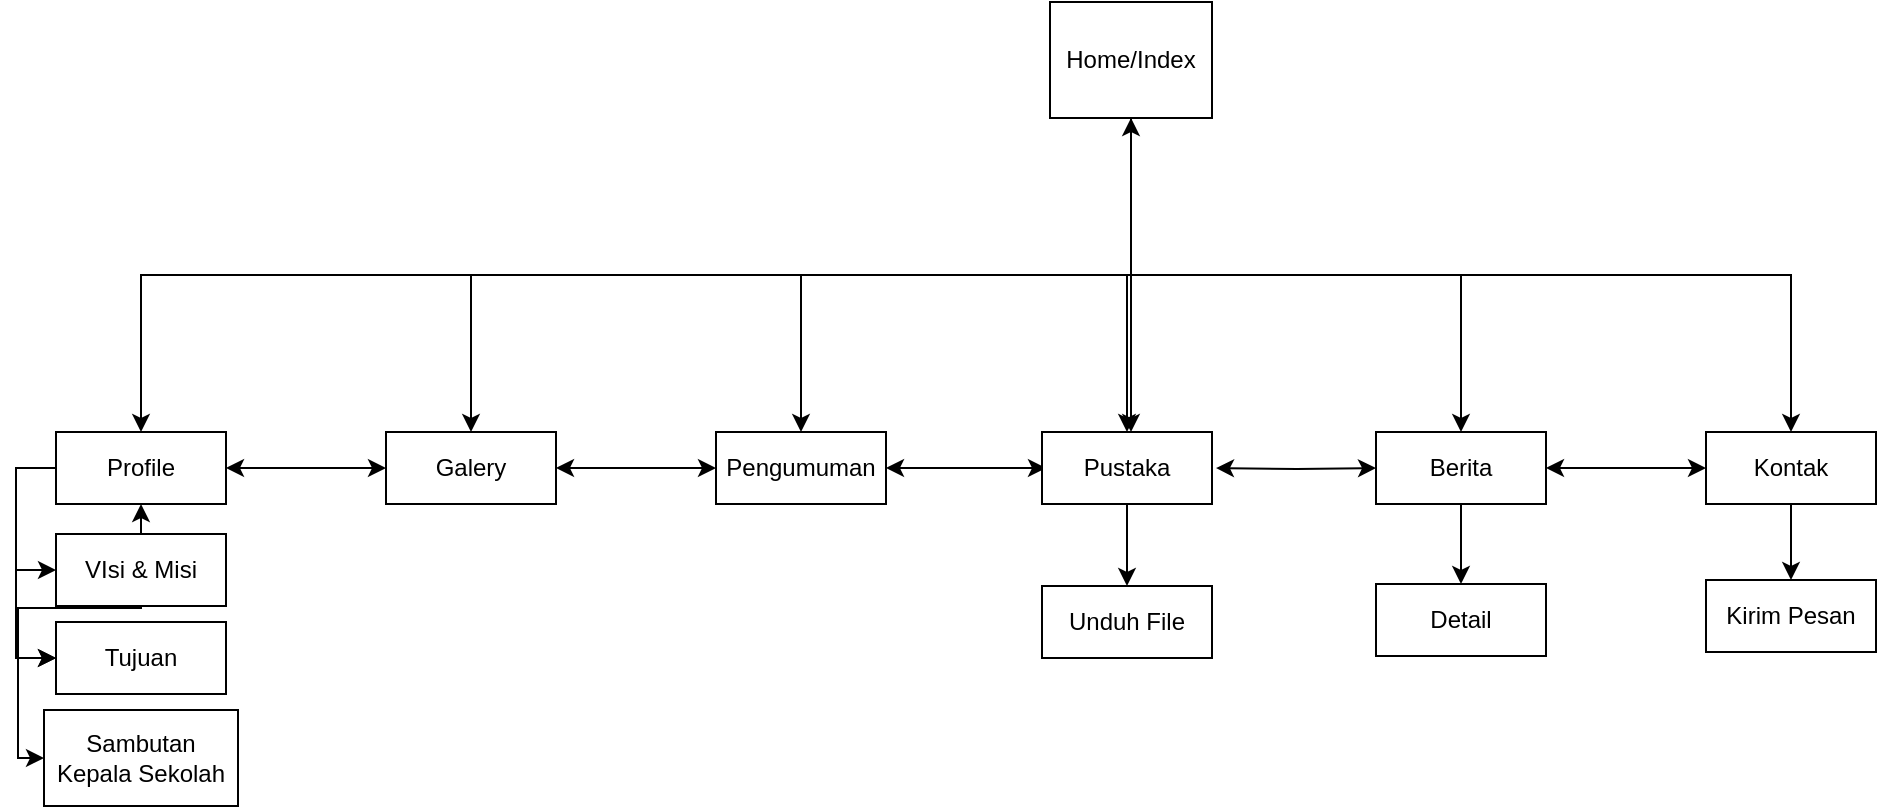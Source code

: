 <mxfile pages="4" version="11.1.5" type="github"><diagram id="Ska1S3hpc30a-7CpUAoy" name="Page-1"><mxGraphModel dx="1822" dy="1196" grid="0" gridSize="10" guides="1" tooltips="1" connect="1" arrows="1" fold="1" page="0" pageScale="1" pageWidth="850" pageHeight="1100" math="0" shadow="0"><root><mxCell id="0"/><mxCell id="1" parent="0"/><mxCell id="ym0tMcdintUrI3gGmF4z-35" style="edgeStyle=orthogonalEdgeStyle;rounded=0;orthogonalLoop=1;jettySize=auto;html=1;entryX=0.5;entryY=0;entryDx=0;entryDy=0;exitX=0.5;exitY=1;exitDx=0;exitDy=0;strokeWidth=1;" parent="1" source="ym0tMcdintUrI3gGmF4z-1" target="ym0tMcdintUrI3gGmF4z-4" edge="1"><mxGeometry relative="1" as="geometry"/></mxCell><mxCell id="ym0tMcdintUrI3gGmF4z-36" style="edgeStyle=orthogonalEdgeStyle;rounded=0;orthogonalLoop=1;jettySize=auto;html=1;exitX=0.5;exitY=1;exitDx=0;exitDy=0;strokeWidth=1;" parent="1" source="ym0tMcdintUrI3gGmF4z-1" target="ym0tMcdintUrI3gGmF4z-24" edge="1"><mxGeometry relative="1" as="geometry"/></mxCell><mxCell id="ym0tMcdintUrI3gGmF4z-37" style="edgeStyle=orthogonalEdgeStyle;rounded=0;orthogonalLoop=1;jettySize=auto;html=1;entryX=0.5;entryY=0;entryDx=0;entryDy=0;exitX=0.5;exitY=1;exitDx=0;exitDy=0;strokeWidth=1;" parent="1" source="ym0tMcdintUrI3gGmF4z-1" target="ym0tMcdintUrI3gGmF4z-27" edge="1"><mxGeometry relative="1" as="geometry"/></mxCell><mxCell id="ym0tMcdintUrI3gGmF4z-39" style="edgeStyle=orthogonalEdgeStyle;rounded=0;orthogonalLoop=1;jettySize=auto;html=1;exitX=0.5;exitY=1;exitDx=0;exitDy=0;strokeWidth=1;" parent="1" source="ym0tMcdintUrI3gGmF4z-1" target="ym0tMcdintUrI3gGmF4z-29" edge="1"><mxGeometry relative="1" as="geometry"/></mxCell><mxCell id="ym0tMcdintUrI3gGmF4z-40" style="edgeStyle=orthogonalEdgeStyle;rounded=0;orthogonalLoop=1;jettySize=auto;html=1;exitX=0.5;exitY=1;exitDx=0;exitDy=0;strokeWidth=1;" parent="1" source="ym0tMcdintUrI3gGmF4z-1" target="ym0tMcdintUrI3gGmF4z-30" edge="1"><mxGeometry relative="1" as="geometry"/></mxCell><mxCell id="ym0tMcdintUrI3gGmF4z-41" style="edgeStyle=orthogonalEdgeStyle;rounded=0;orthogonalLoop=1;jettySize=auto;html=1;entryX=0.5;entryY=0;entryDx=0;entryDy=0;exitX=0.5;exitY=1;exitDx=0;exitDy=0;strokeWidth=1;" parent="1" source="ym0tMcdintUrI3gGmF4z-1" target="ym0tMcdintUrI3gGmF4z-34" edge="1"><mxGeometry relative="1" as="geometry"/></mxCell><mxCell id="ym0tMcdintUrI3gGmF4z-134" style="edgeStyle=orthogonalEdgeStyle;rounded=0;orthogonalLoop=1;jettySize=auto;html=1;strokeWidth=1;startArrow=classic;startFill=1;" parent="1" source="ym0tMcdintUrI3gGmF4z-1" edge="1"><mxGeometry relative="1" as="geometry"><mxPoint x="555.5" y="202" as="targetPoint"/></mxGeometry></mxCell><mxCell id="ym0tMcdintUrI3gGmF4z-1" value="Home/Index" style="rounded=0;whiteSpace=wrap;html=1;strokeWidth=1;" parent="1" vertex="1"><mxGeometry x="515" y="-13" width="81" height="58" as="geometry"/></mxCell><mxCell id="ym0tMcdintUrI3gGmF4z-42" style="edgeStyle=orthogonalEdgeStyle;rounded=0;orthogonalLoop=1;jettySize=auto;html=1;entryX=0;entryY=0.5;entryDx=0;entryDy=0;strokeWidth=1;startArrow=classic;startFill=1;" parent="1" source="ym0tMcdintUrI3gGmF4z-4" target="ym0tMcdintUrI3gGmF4z-24" edge="1"><mxGeometry relative="1" as="geometry"/></mxCell><mxCell id="ym0tMcdintUrI3gGmF4z-54" style="edgeStyle=orthogonalEdgeStyle;rounded=0;orthogonalLoop=1;jettySize=auto;html=1;entryX=0;entryY=0.5;entryDx=0;entryDy=0;exitX=0;exitY=0.5;exitDx=0;exitDy=0;strokeWidth=1;" parent="1" source="ym0tMcdintUrI3gGmF4z-4" target="ym0tMcdintUrI3gGmF4z-49" edge="1"><mxGeometry relative="1" as="geometry"/></mxCell><mxCell id="ym0tMcdintUrI3gGmF4z-56" style="edgeStyle=orthogonalEdgeStyle;rounded=0;orthogonalLoop=1;jettySize=auto;html=1;exitX=0;exitY=0.5;exitDx=0;exitDy=0;entryX=0;entryY=0.5;entryDx=0;entryDy=0;strokeWidth=1;" parent="1" source="ym0tMcdintUrI3gGmF4z-4" target="ym0tMcdintUrI3gGmF4z-52" edge="1"><mxGeometry relative="1" as="geometry"/></mxCell><mxCell id="kbRMKd-mYCKt868Irmgp-2" style="edgeStyle=orthogonalEdgeStyle;rounded=0;orthogonalLoop=1;jettySize=auto;html=1;entryX=0;entryY=0.5;entryDx=0;entryDy=0;startArrow=classic;startFill=1;strokeWidth=1;" parent="1" source="ym0tMcdintUrI3gGmF4z-4" target="ym0tMcdintUrI3gGmF4z-51" edge="1"><mxGeometry relative="1" as="geometry"><Array as="points"><mxPoint x="61" y="290"/><mxPoint x="-1" y="290"/><mxPoint x="-1" y="365"/></Array></mxGeometry></mxCell><mxCell id="ym0tMcdintUrI3gGmF4z-4" value="Profile" style="rounded=0;whiteSpace=wrap;html=1;strokeWidth=1;" parent="1" vertex="1"><mxGeometry x="18" y="202" width="85" height="36" as="geometry"/></mxCell><mxCell id="ym0tMcdintUrI3gGmF4z-43" style="edgeStyle=orthogonalEdgeStyle;rounded=0;orthogonalLoop=1;jettySize=auto;html=1;strokeWidth=1;startArrow=classic;startFill=1;" parent="1" source="ym0tMcdintUrI3gGmF4z-24" target="ym0tMcdintUrI3gGmF4z-27" edge="1"><mxGeometry relative="1" as="geometry"/></mxCell><mxCell id="ym0tMcdintUrI3gGmF4z-24" value="Galery" style="rounded=0;whiteSpace=wrap;html=1;strokeWidth=1;" parent="1" vertex="1"><mxGeometry x="183" y="202" width="85" height="36" as="geometry"/></mxCell><mxCell id="ym0tMcdintUrI3gGmF4z-132" style="edgeStyle=orthogonalEdgeStyle;rounded=0;orthogonalLoop=1;jettySize=auto;html=1;entryX=0;entryY=0.5;entryDx=0;entryDy=0;strokeWidth=1;startArrow=classic;startFill=1;" parent="1" source="ym0tMcdintUrI3gGmF4z-27" edge="1"><mxGeometry relative="1" as="geometry"><mxPoint x="513" y="220" as="targetPoint"/></mxGeometry></mxCell><mxCell id="ym0tMcdintUrI3gGmF4z-27" value="Pengumuman" style="rounded=0;whiteSpace=wrap;html=1;strokeWidth=1;" parent="1" vertex="1"><mxGeometry x="348" y="202" width="85" height="36" as="geometry"/></mxCell><mxCell id="ym0tMcdintUrI3gGmF4z-46" style="edgeStyle=orthogonalEdgeStyle;rounded=0;orthogonalLoop=1;jettySize=auto;html=1;strokeWidth=1;startArrow=classic;startFill=1;" parent="1" source="ym0tMcdintUrI3gGmF4z-29" target="ym0tMcdintUrI3gGmF4z-30" edge="1"><mxGeometry relative="1" as="geometry"/></mxCell><mxCell id="ym0tMcdintUrI3gGmF4z-65" style="edgeStyle=orthogonalEdgeStyle;rounded=0;orthogonalLoop=1;jettySize=auto;html=1;strokeWidth=1;" parent="1" source="ym0tMcdintUrI3gGmF4z-29" target="ym0tMcdintUrI3gGmF4z-64" edge="1"><mxGeometry relative="1" as="geometry"/></mxCell><mxCell id="ym0tMcdintUrI3gGmF4z-29" value="Berita" style="rounded=0;whiteSpace=wrap;html=1;strokeWidth=1;" parent="1" vertex="1"><mxGeometry x="678" y="202" width="85" height="36" as="geometry"/></mxCell><mxCell id="ym0tMcdintUrI3gGmF4z-71" style="edgeStyle=orthogonalEdgeStyle;rounded=0;orthogonalLoop=1;jettySize=auto;html=1;entryX=0.5;entryY=0;entryDx=0;entryDy=0;strokeWidth=1;" parent="1" source="ym0tMcdintUrI3gGmF4z-30" target="ym0tMcdintUrI3gGmF4z-67" edge="1"><mxGeometry relative="1" as="geometry"/></mxCell><mxCell id="ym0tMcdintUrI3gGmF4z-30" value="Kontak" style="rounded=0;whiteSpace=wrap;html=1;strokeWidth=1;" parent="1" vertex="1"><mxGeometry x="843" y="202" width="85" height="36" as="geometry"/></mxCell><mxCell id="nZCXIIJj15faQ0tPWM7L-2" style="edgeStyle=orthogonalEdgeStyle;rounded=0;orthogonalLoop=1;jettySize=auto;html=1;entryX=0.5;entryY=0;entryDx=0;entryDy=0;strokeWidth=1;" edge="1" parent="1" source="ym0tMcdintUrI3gGmF4z-34" target="ym0tMcdintUrI3gGmF4z-59"><mxGeometry relative="1" as="geometry"/></mxCell><mxCell id="ym0tMcdintUrI3gGmF4z-34" value="Pustaka" style="rounded=0;whiteSpace=wrap;html=1;strokeWidth=1;" parent="1" vertex="1"><mxGeometry x="511" y="202" width="85" height="36" as="geometry"/></mxCell><mxCell id="ym0tMcdintUrI3gGmF4z-49" value="VIsi &amp;amp; Misi" style="rounded=0;whiteSpace=wrap;html=1;strokeWidth=1;" parent="1" vertex="1"><mxGeometry x="18" y="253" width="85" height="36" as="geometry"/></mxCell><mxCell id="ym0tMcdintUrI3gGmF4z-51" value="Sambutan Kepala Sekolah" style="rounded=0;whiteSpace=wrap;html=1;strokeWidth=1;" parent="1" vertex="1"><mxGeometry x="12" y="341" width="97" height="48" as="geometry"/></mxCell><mxCell id="ym0tMcdintUrI3gGmF4z-59" value="Unduh File" style="rounded=0;whiteSpace=wrap;html=1;strokeWidth=1;" parent="1" vertex="1"><mxGeometry x="511" y="279" width="85" height="36" as="geometry"/></mxCell><mxCell id="ym0tMcdintUrI3gGmF4z-64" value="Detail" style="rounded=0;whiteSpace=wrap;html=1;strokeWidth=1;" parent="1" vertex="1"><mxGeometry x="678" y="278" width="85" height="36" as="geometry"/></mxCell><mxCell id="ym0tMcdintUrI3gGmF4z-67" value="Kirim Pesan" style="rounded=0;whiteSpace=wrap;html=1;strokeWidth=1;" parent="1" vertex="1"><mxGeometry x="843" y="276" width="85" height="36" as="geometry"/></mxCell><mxCell id="ym0tMcdintUrI3gGmF4z-133" style="edgeStyle=orthogonalEdgeStyle;rounded=0;orthogonalLoop=1;jettySize=auto;html=1;entryX=0;entryY=0.5;entryDx=0;entryDy=0;strokeWidth=1;startArrow=classic;startFill=1;" parent="1" target="ym0tMcdintUrI3gGmF4z-29" edge="1"><mxGeometry relative="1" as="geometry"><mxPoint x="598" y="220" as="sourcePoint"/></mxGeometry></mxCell><mxCell id="ym0tMcdintUrI3gGmF4z-52" value="Tujuan" style="rounded=0;whiteSpace=wrap;html=1;strokeWidth=1;" parent="1" vertex="1"><mxGeometry x="18" y="297" width="85" height="36" as="geometry"/></mxCell><mxCell id="kbRMKd-mYCKt868Irmgp-1" style="edgeStyle=orthogonalEdgeStyle;rounded=0;orthogonalLoop=1;jettySize=auto;html=1;exitX=0;exitY=0.5;exitDx=0;exitDy=0;entryX=0;entryY=0.5;entryDx=0;entryDy=0;strokeWidth=1;" parent="1" source="ym0tMcdintUrI3gGmF4z-4" target="ym0tMcdintUrI3gGmF4z-52" edge="1"><mxGeometry relative="1" as="geometry"><Array as="points"/><mxPoint x="18" y="220" as="sourcePoint"/><mxPoint x="135" y="417" as="targetPoint"/></mxGeometry></mxCell></root></mxGraphModel></diagram><diagram id="TVZD0AW_IwBqtA4huBTN" name="Page-2"><mxGraphModel dx="2523" dy="2036" grid="1" gridSize="10" guides="1" tooltips="1" connect="1" arrows="1" fold="1" page="1" pageScale="1" pageWidth="850" pageHeight="1100" math="0" shadow="0"><root><mxCell id="oWopiFmSoPTCbhqBLfzJ-0"/><mxCell id="oWopiFmSoPTCbhqBLfzJ-1" parent="oWopiFmSoPTCbhqBLfzJ-0"/><mxCell id="ktdFoKl-zzNjUHNjP2Qb-0" style="edgeStyle=orthogonalEdgeStyle;rounded=0;orthogonalLoop=1;jettySize=auto;html=1;entryX=0.5;entryY=0;entryDx=0;entryDy=0;exitX=0.5;exitY=1;exitDx=0;exitDy=0;strokeWidth=2;" parent="oWopiFmSoPTCbhqBLfzJ-1" source="ktdFoKl-zzNjUHNjP2Qb-7" target="ktdFoKl-zzNjUHNjP2Qb-12" edge="1"><mxGeometry relative="1" as="geometry"/></mxCell><mxCell id="ktdFoKl-zzNjUHNjP2Qb-1" style="edgeStyle=orthogonalEdgeStyle;rounded=0;orthogonalLoop=1;jettySize=auto;html=1;exitX=0.5;exitY=1;exitDx=0;exitDy=0;strokeWidth=2;" parent="oWopiFmSoPTCbhqBLfzJ-1" source="ktdFoKl-zzNjUHNjP2Qb-7" target="ktdFoKl-zzNjUHNjP2Qb-14" edge="1"><mxGeometry relative="1" as="geometry"/></mxCell><mxCell id="ktdFoKl-zzNjUHNjP2Qb-2" style="edgeStyle=orthogonalEdgeStyle;rounded=0;orthogonalLoop=1;jettySize=auto;html=1;entryX=0.5;entryY=0;entryDx=0;entryDy=0;exitX=0.5;exitY=1;exitDx=0;exitDy=0;strokeWidth=2;" parent="oWopiFmSoPTCbhqBLfzJ-1" source="ktdFoKl-zzNjUHNjP2Qb-7" target="ktdFoKl-zzNjUHNjP2Qb-16" edge="1"><mxGeometry relative="1" as="geometry"/></mxCell><mxCell id="ktdFoKl-zzNjUHNjP2Qb-3" style="edgeStyle=orthogonalEdgeStyle;rounded=0;orthogonalLoop=1;jettySize=auto;html=1;exitX=0.5;exitY=1;exitDx=0;exitDy=0;strokeWidth=2;" parent="oWopiFmSoPTCbhqBLfzJ-1" source="ktdFoKl-zzNjUHNjP2Qb-7" target="ktdFoKl-zzNjUHNjP2Qb-27" edge="1"><mxGeometry relative="1" as="geometry"/></mxCell><mxCell id="ktdFoKl-zzNjUHNjP2Qb-4" style="edgeStyle=orthogonalEdgeStyle;rounded=0;orthogonalLoop=1;jettySize=auto;html=1;exitX=0.5;exitY=1;exitDx=0;exitDy=0;strokeWidth=2;" parent="oWopiFmSoPTCbhqBLfzJ-1" source="ktdFoKl-zzNjUHNjP2Qb-7" target="ktdFoKl-zzNjUHNjP2Qb-29" edge="1"><mxGeometry relative="1" as="geometry"/></mxCell><mxCell id="ktdFoKl-zzNjUHNjP2Qb-5" style="edgeStyle=orthogonalEdgeStyle;rounded=0;orthogonalLoop=1;jettySize=auto;html=1;entryX=0.5;entryY=0;entryDx=0;entryDy=0;exitX=0.5;exitY=1;exitDx=0;exitDy=0;strokeWidth=2;" parent="oWopiFmSoPTCbhqBLfzJ-1" source="ktdFoKl-zzNjUHNjP2Qb-7" target="ktdFoKl-zzNjUHNjP2Qb-31" edge="1"><mxGeometry relative="1" as="geometry"/></mxCell><mxCell id="ktdFoKl-zzNjUHNjP2Qb-6" style="edgeStyle=orthogonalEdgeStyle;rounded=0;orthogonalLoop=1;jettySize=auto;html=1;strokeWidth=2;" parent="oWopiFmSoPTCbhqBLfzJ-1" source="ktdFoKl-zzNjUHNjP2Qb-7" target="ktdFoKl-zzNjUHNjP2Qb-73" edge="1"><mxGeometry relative="1" as="geometry"/></mxCell><mxCell id="ktdFoKl-zzNjUHNjP2Qb-7" value="Home" style="rounded=0;whiteSpace=wrap;html=1;strokeWidth=2;" parent="oWopiFmSoPTCbhqBLfzJ-1" vertex="1"><mxGeometry x="515" y="-13" width="81" height="58" as="geometry"/></mxCell><mxCell id="ktdFoKl-zzNjUHNjP2Qb-8" style="edgeStyle=orthogonalEdgeStyle;rounded=0;orthogonalLoop=1;jettySize=auto;html=1;entryX=0;entryY=0.5;entryDx=0;entryDy=0;strokeWidth=2;" parent="oWopiFmSoPTCbhqBLfzJ-1" source="ktdFoKl-zzNjUHNjP2Qb-12" target="ktdFoKl-zzNjUHNjP2Qb-14" edge="1"><mxGeometry relative="1" as="geometry"/></mxCell><mxCell id="ktdFoKl-zzNjUHNjP2Qb-9" style="edgeStyle=orthogonalEdgeStyle;rounded=0;orthogonalLoop=1;jettySize=auto;html=1;entryX=0;entryY=0.5;entryDx=0;entryDy=0;exitX=0;exitY=0.5;exitDx=0;exitDy=0;strokeWidth=2;" parent="oWopiFmSoPTCbhqBLfzJ-1" source="ktdFoKl-zzNjUHNjP2Qb-12" target="ktdFoKl-zzNjUHNjP2Qb-32" edge="1"><mxGeometry relative="1" as="geometry"/></mxCell><mxCell id="ktdFoKl-zzNjUHNjP2Qb-10" style="edgeStyle=orthogonalEdgeStyle;rounded=0;orthogonalLoop=1;jettySize=auto;html=1;exitX=0;exitY=0.5;exitDx=0;exitDy=0;entryX=0;entryY=0.5;entryDx=0;entryDy=0;strokeWidth=2;" parent="oWopiFmSoPTCbhqBLfzJ-1" source="ktdFoKl-zzNjUHNjP2Qb-12" target="ktdFoKl-zzNjUHNjP2Qb-33" edge="1"><mxGeometry relative="1" as="geometry"/></mxCell><mxCell id="ktdFoKl-zzNjUHNjP2Qb-11" style="edgeStyle=orthogonalEdgeStyle;rounded=0;orthogonalLoop=1;jettySize=auto;html=1;exitX=0;exitY=0.5;exitDx=0;exitDy=0;entryX=0;entryY=0.5;entryDx=0;entryDy=0;strokeWidth=2;" parent="oWopiFmSoPTCbhqBLfzJ-1" source="ktdFoKl-zzNjUHNjP2Qb-12" target="ktdFoKl-zzNjUHNjP2Qb-34" edge="1"><mxGeometry relative="1" as="geometry"/></mxCell><mxCell id="ktdFoKl-zzNjUHNjP2Qb-12" value="Profile" style="rounded=0;whiteSpace=wrap;html=1;strokeWidth=2;" parent="oWopiFmSoPTCbhqBLfzJ-1" vertex="1"><mxGeometry x="18" y="202" width="85" height="36" as="geometry"/></mxCell><mxCell id="ktdFoKl-zzNjUHNjP2Qb-13" style="edgeStyle=orthogonalEdgeStyle;rounded=0;orthogonalLoop=1;jettySize=auto;html=1;strokeWidth=2;" parent="oWopiFmSoPTCbhqBLfzJ-1" source="ktdFoKl-zzNjUHNjP2Qb-14" target="ktdFoKl-zzNjUHNjP2Qb-16" edge="1"><mxGeometry relative="1" as="geometry"/></mxCell><mxCell id="ktdFoKl-zzNjUHNjP2Qb-14" value="Galery" style="rounded=0;whiteSpace=wrap;html=1;strokeWidth=2;" parent="oWopiFmSoPTCbhqBLfzJ-1" vertex="1"><mxGeometry x="183" y="202" width="85" height="36" as="geometry"/></mxCell><mxCell id="ktdFoKl-zzNjUHNjP2Qb-15" style="edgeStyle=orthogonalEdgeStyle;rounded=0;orthogonalLoop=1;jettySize=auto;html=1;entryX=0;entryY=0.5;entryDx=0;entryDy=0;strokeWidth=2;" parent="oWopiFmSoPTCbhqBLfzJ-1" source="ktdFoKl-zzNjUHNjP2Qb-16" target="ktdFoKl-zzNjUHNjP2Qb-73" edge="1"><mxGeometry relative="1" as="geometry"/></mxCell><mxCell id="ktdFoKl-zzNjUHNjP2Qb-16" value="Pengumuman" style="rounded=0;whiteSpace=wrap;html=1;strokeWidth=2;" parent="oWopiFmSoPTCbhqBLfzJ-1" vertex="1"><mxGeometry x="348" y="202" width="85" height="36" as="geometry"/></mxCell><mxCell id="ktdFoKl-zzNjUHNjP2Qb-17" style="edgeStyle=orthogonalEdgeStyle;rounded=0;orthogonalLoop=1;jettySize=auto;html=1;entryX=0.5;entryY=0;entryDx=0;entryDy=0;strokeWidth=2;" parent="oWopiFmSoPTCbhqBLfzJ-1" source="ktdFoKl-zzNjUHNjP2Qb-24" target="ktdFoKl-zzNjUHNjP2Qb-41" edge="1"><mxGeometry relative="1" as="geometry"><Array as="points"><mxPoint x="556" y="401"/><mxPoint x="226" y="401"/></Array></mxGeometry></mxCell><mxCell id="ktdFoKl-zzNjUHNjP2Qb-18" style="edgeStyle=orthogonalEdgeStyle;rounded=0;orthogonalLoop=1;jettySize=auto;html=1;entryX=0.5;entryY=0;entryDx=0;entryDy=0;strokeWidth=2;" parent="oWopiFmSoPTCbhqBLfzJ-1" source="ktdFoKl-zzNjUHNjP2Qb-24" target="ktdFoKl-zzNjUHNjP2Qb-45" edge="1"><mxGeometry relative="1" as="geometry"><Array as="points"><mxPoint x="556" y="401"/><mxPoint x="391" y="401"/></Array></mxGeometry></mxCell><mxCell id="ktdFoKl-zzNjUHNjP2Qb-19" style="edgeStyle=orthogonalEdgeStyle;rounded=0;orthogonalLoop=1;jettySize=auto;html=1;strokeWidth=2;" parent="oWopiFmSoPTCbhqBLfzJ-1" source="ktdFoKl-zzNjUHNjP2Qb-24" target="ktdFoKl-zzNjUHNjP2Qb-47" edge="1"><mxGeometry relative="1" as="geometry"/></mxCell><mxCell id="ktdFoKl-zzNjUHNjP2Qb-20" style="edgeStyle=orthogonalEdgeStyle;rounded=0;orthogonalLoop=1;jettySize=auto;html=1;strokeWidth=2;" parent="oWopiFmSoPTCbhqBLfzJ-1" source="ktdFoKl-zzNjUHNjP2Qb-24" target="ktdFoKl-zzNjUHNjP2Qb-51" edge="1"><mxGeometry relative="1" as="geometry"><Array as="points"><mxPoint x="556" y="400"/><mxPoint x="705" y="400"/></Array></mxGeometry></mxCell><mxCell id="ktdFoKl-zzNjUHNjP2Qb-21" style="edgeStyle=orthogonalEdgeStyle;rounded=0;orthogonalLoop=1;jettySize=auto;html=1;entryX=0.5;entryY=0;entryDx=0;entryDy=0;strokeWidth=2;" parent="oWopiFmSoPTCbhqBLfzJ-1" source="ktdFoKl-zzNjUHNjP2Qb-24" target="ktdFoKl-zzNjUHNjP2Qb-52" edge="1"><mxGeometry relative="1" as="geometry"><Array as="points"><mxPoint x="556" y="399"/><mxPoint x="847" y="399"/></Array></mxGeometry></mxCell><mxCell id="ktdFoKl-zzNjUHNjP2Qb-22" style="edgeStyle=orthogonalEdgeStyle;rounded=0;orthogonalLoop=1;jettySize=auto;html=1;entryX=0.5;entryY=0;entryDx=0;entryDy=0;strokeWidth=2;" parent="oWopiFmSoPTCbhqBLfzJ-1" source="ktdFoKl-zzNjUHNjP2Qb-24" target="ktdFoKl-zzNjUHNjP2Qb-56" edge="1"><mxGeometry relative="1" as="geometry"><Array as="points"><mxPoint x="556" y="399"/><mxPoint x="984" y="399"/></Array></mxGeometry></mxCell><mxCell id="ktdFoKl-zzNjUHNjP2Qb-23" style="edgeStyle=orthogonalEdgeStyle;rounded=0;orthogonalLoop=1;jettySize=auto;html=1;entryX=0.5;entryY=0;entryDx=0;entryDy=0;strokeWidth=2;" parent="oWopiFmSoPTCbhqBLfzJ-1" source="ktdFoKl-zzNjUHNjP2Qb-24" target="ktdFoKl-zzNjUHNjP2Qb-57" edge="1"><mxGeometry relative="1" as="geometry"><Array as="points"><mxPoint x="556" y="399"/><mxPoint x="1122" y="399"/></Array></mxGeometry></mxCell><mxCell id="ktdFoKl-zzNjUHNjP2Qb-24" value="Dashboard" style="rounded=0;whiteSpace=wrap;html=1;strokeWidth=2;" parent="oWopiFmSoPTCbhqBLfzJ-1" vertex="1"><mxGeometry x="513" y="298" width="85" height="36" as="geometry"/></mxCell><mxCell id="ktdFoKl-zzNjUHNjP2Qb-25" style="edgeStyle=orthogonalEdgeStyle;rounded=0;orthogonalLoop=1;jettySize=auto;html=1;strokeWidth=2;" parent="oWopiFmSoPTCbhqBLfzJ-1" source="ktdFoKl-zzNjUHNjP2Qb-27" target="ktdFoKl-zzNjUHNjP2Qb-29" edge="1"><mxGeometry relative="1" as="geometry"/></mxCell><mxCell id="ktdFoKl-zzNjUHNjP2Qb-26" style="edgeStyle=orthogonalEdgeStyle;rounded=0;orthogonalLoop=1;jettySize=auto;html=1;strokeWidth=2;" parent="oWopiFmSoPTCbhqBLfzJ-1" source="ktdFoKl-zzNjUHNjP2Qb-27" target="ktdFoKl-zzNjUHNjP2Qb-36" edge="1"><mxGeometry relative="1" as="geometry"/></mxCell><mxCell id="ktdFoKl-zzNjUHNjP2Qb-27" value="Berita" style="rounded=0;whiteSpace=wrap;html=1;strokeWidth=2;" parent="oWopiFmSoPTCbhqBLfzJ-1" vertex="1"><mxGeometry x="678" y="202" width="85" height="36" as="geometry"/></mxCell><mxCell id="ktdFoKl-zzNjUHNjP2Qb-28" style="edgeStyle=orthogonalEdgeStyle;rounded=0;orthogonalLoop=1;jettySize=auto;html=1;entryX=0.5;entryY=0;entryDx=0;entryDy=0;strokeWidth=2;" parent="oWopiFmSoPTCbhqBLfzJ-1" source="ktdFoKl-zzNjUHNjP2Qb-29" target="ktdFoKl-zzNjUHNjP2Qb-37" edge="1"><mxGeometry relative="1" as="geometry"/></mxCell><mxCell id="ktdFoKl-zzNjUHNjP2Qb-29" value="Kontak" style="rounded=0;whiteSpace=wrap;html=1;strokeWidth=2;" parent="oWopiFmSoPTCbhqBLfzJ-1" vertex="1"><mxGeometry x="843" y="202" width="85" height="36" as="geometry"/></mxCell><mxCell id="ktdFoKl-zzNjUHNjP2Qb-30" style="edgeStyle=orthogonalEdgeStyle;rounded=0;orthogonalLoop=1;jettySize=auto;html=1;strokeWidth=2;" parent="oWopiFmSoPTCbhqBLfzJ-1" source="ktdFoKl-zzNjUHNjP2Qb-31" edge="1"><mxGeometry relative="1" as="geometry"><mxPoint x="1019" y="278.556" as="targetPoint"/></mxGeometry></mxCell><mxCell id="ktdFoKl-zzNjUHNjP2Qb-31" value="Pustaka" style="rounded=0;whiteSpace=wrap;html=1;strokeWidth=2;" parent="oWopiFmSoPTCbhqBLfzJ-1" vertex="1"><mxGeometry x="976.5" y="202" width="85" height="36" as="geometry"/></mxCell><mxCell id="ktdFoKl-zzNjUHNjP2Qb-32" value="VIsi &amp;amp; Misi" style="rounded=0;whiteSpace=wrap;html=1;strokeWidth=2;" parent="oWopiFmSoPTCbhqBLfzJ-1" vertex="1"><mxGeometry x="18" y="253" width="85" height="36" as="geometry"/></mxCell><mxCell id="ktdFoKl-zzNjUHNjP2Qb-33" value="Sambutan Kepala Sekolah" style="rounded=0;whiteSpace=wrap;html=1;strokeWidth=2;" parent="oWopiFmSoPTCbhqBLfzJ-1" vertex="1"><mxGeometry x="12" y="297" width="97" height="48" as="geometry"/></mxCell><mxCell id="ktdFoKl-zzNjUHNjP2Qb-34" value="Tujuan" style="rounded=0;whiteSpace=wrap;html=1;strokeWidth=2;" parent="oWopiFmSoPTCbhqBLfzJ-1" vertex="1"><mxGeometry x="18" y="357" width="85" height="36" as="geometry"/></mxCell><mxCell id="ktdFoKl-zzNjUHNjP2Qb-35" value="Unduh" style="rounded=0;whiteSpace=wrap;html=1;strokeWidth=2;" parent="oWopiFmSoPTCbhqBLfzJ-1" vertex="1"><mxGeometry x="976.5" y="276" width="85" height="36" as="geometry"/></mxCell><mxCell id="ktdFoKl-zzNjUHNjP2Qb-36" value="Detail" style="rounded=0;whiteSpace=wrap;html=1;strokeWidth=2;" parent="oWopiFmSoPTCbhqBLfzJ-1" vertex="1"><mxGeometry x="678" y="278" width="85" height="36" as="geometry"/></mxCell><mxCell id="ktdFoKl-zzNjUHNjP2Qb-37" value="Kirim Pesan" style="rounded=0;whiteSpace=wrap;html=1;strokeWidth=2;" parent="oWopiFmSoPTCbhqBLfzJ-1" vertex="1"><mxGeometry x="843" y="276" width="85" height="36" as="geometry"/></mxCell><mxCell id="ktdFoKl-zzNjUHNjP2Qb-38" style="edgeStyle=orthogonalEdgeStyle;rounded=0;orthogonalLoop=1;jettySize=auto;html=1;entryX=0;entryY=0.5;entryDx=0;entryDy=0;strokeWidth=2;" parent="oWopiFmSoPTCbhqBLfzJ-1" source="ktdFoKl-zzNjUHNjP2Qb-39" target="ktdFoKl-zzNjUHNjP2Qb-24" edge="1"><mxGeometry relative="1" as="geometry"><Array as="points"><mxPoint x="122" y="316"/></Array></mxGeometry></mxCell><mxCell id="ktdFoKl-zzNjUHNjP2Qb-39" value="Logout" style="rounded=0;whiteSpace=wrap;html=1;strokeWidth=2;" parent="oWopiFmSoPTCbhqBLfzJ-1" vertex="1"><mxGeometry x="66.5" y="421.5" width="85" height="36" as="geometry"/></mxCell><mxCell id="ktdFoKl-zzNjUHNjP2Qb-40" style="edgeStyle=orthogonalEdgeStyle;rounded=0;orthogonalLoop=1;jettySize=auto;html=1;entryX=0;entryY=0.5;entryDx=0;entryDy=0;strokeWidth=2;exitX=0;exitY=0.5;exitDx=0;exitDy=0;" parent="oWopiFmSoPTCbhqBLfzJ-1" source="ktdFoKl-zzNjUHNjP2Qb-41" target="ktdFoKl-zzNjUHNjP2Qb-58" edge="1"><mxGeometry relative="1" as="geometry"/></mxCell><mxCell id="ktdFoKl-zzNjUHNjP2Qb-41" value="Role" style="rounded=0;whiteSpace=wrap;html=1;strokeWidth=2;" parent="oWopiFmSoPTCbhqBLfzJ-1" vertex="1"><mxGeometry x="183" y="426.5" width="85" height="36" as="geometry"/></mxCell><mxCell id="ktdFoKl-zzNjUHNjP2Qb-42" style="edgeStyle=orthogonalEdgeStyle;rounded=0;orthogonalLoop=1;jettySize=auto;html=1;entryX=0;entryY=0.5;entryDx=0;entryDy=0;exitX=0;exitY=0.5;exitDx=0;exitDy=0;strokeWidth=2;" parent="oWopiFmSoPTCbhqBLfzJ-1" source="ktdFoKl-zzNjUHNjP2Qb-45" target="ktdFoKl-zzNjUHNjP2Qb-59" edge="1"><mxGeometry relative="1" as="geometry"/></mxCell><mxCell id="ktdFoKl-zzNjUHNjP2Qb-43" style="edgeStyle=orthogonalEdgeStyle;rounded=0;orthogonalLoop=1;jettySize=auto;html=1;entryX=0;entryY=0.5;entryDx=0;entryDy=0;strokeWidth=2;" parent="oWopiFmSoPTCbhqBLfzJ-1" source="ktdFoKl-zzNjUHNjP2Qb-45" target="ktdFoKl-zzNjUHNjP2Qb-60" edge="1"><mxGeometry relative="1" as="geometry"><Array as="points"><mxPoint x="328" y="445"/><mxPoint x="328" y="547"/></Array></mxGeometry></mxCell><mxCell id="ktdFoKl-zzNjUHNjP2Qb-44" style="edgeStyle=orthogonalEdgeStyle;rounded=0;orthogonalLoop=1;jettySize=auto;html=1;entryX=0;entryY=0.25;entryDx=0;entryDy=0;strokeWidth=2;" parent="oWopiFmSoPTCbhqBLfzJ-1" source="ktdFoKl-zzNjUHNjP2Qb-45" target="ktdFoKl-zzNjUHNjP2Qb-61" edge="1"><mxGeometry relative="1" as="geometry"><Array as="points"><mxPoint x="328" y="445"/><mxPoint x="328" y="589"/></Array></mxGeometry></mxCell><mxCell id="ktdFoKl-zzNjUHNjP2Qb-45" value="Data Siswa" style="rounded=0;whiteSpace=wrap;html=1;strokeWidth=2;" parent="oWopiFmSoPTCbhqBLfzJ-1" vertex="1"><mxGeometry x="348" y="426.5" width="85" height="36" as="geometry"/></mxCell><mxCell id="ktdFoKl-zzNjUHNjP2Qb-46" style="edgeStyle=orthogonalEdgeStyle;rounded=0;orthogonalLoop=1;jettySize=auto;html=1;strokeWidth=2;" parent="oWopiFmSoPTCbhqBLfzJ-1" source="ktdFoKl-zzNjUHNjP2Qb-47" edge="1"><mxGeometry relative="1" as="geometry"><mxPoint x="555.5" y="501.677" as="targetPoint"/></mxGeometry></mxCell><mxCell id="ktdFoKl-zzNjUHNjP2Qb-47" value="Pustaka" style="rounded=0;whiteSpace=wrap;html=1;strokeWidth=2;" parent="oWopiFmSoPTCbhqBLfzJ-1" vertex="1"><mxGeometry x="513" y="426.5" width="85" height="36" as="geometry"/></mxCell><mxCell id="ktdFoKl-zzNjUHNjP2Qb-48" style="edgeStyle=orthogonalEdgeStyle;rounded=0;orthogonalLoop=1;jettySize=auto;html=1;entryX=0;entryY=0.5;entryDx=0;entryDy=0;exitX=0;exitY=0.5;exitDx=0;exitDy=0;strokeWidth=2;" parent="oWopiFmSoPTCbhqBLfzJ-1" source="ktdFoKl-zzNjUHNjP2Qb-51" target="ktdFoKl-zzNjUHNjP2Qb-62" edge="1"><mxGeometry relative="1" as="geometry"/></mxCell><mxCell id="ktdFoKl-zzNjUHNjP2Qb-49" style="edgeStyle=orthogonalEdgeStyle;rounded=0;orthogonalLoop=1;jettySize=auto;html=1;entryX=0;entryY=0.5;entryDx=0;entryDy=0;strokeWidth=2;" parent="oWopiFmSoPTCbhqBLfzJ-1" source="ktdFoKl-zzNjUHNjP2Qb-51" target="ktdFoKl-zzNjUHNjP2Qb-63" edge="1"><mxGeometry relative="1" as="geometry"><Array as="points"><mxPoint x="643" y="451"/><mxPoint x="643" y="550"/></Array></mxGeometry></mxCell><mxCell id="ktdFoKl-zzNjUHNjP2Qb-50" style="edgeStyle=orthogonalEdgeStyle;rounded=0;orthogonalLoop=1;jettySize=auto;html=1;entryX=0;entryY=0.5;entryDx=0;entryDy=0;strokeWidth=2;" parent="oWopiFmSoPTCbhqBLfzJ-1" source="ktdFoKl-zzNjUHNjP2Qb-51" target="ktdFoKl-zzNjUHNjP2Qb-64" edge="1"><mxGeometry relative="1" as="geometry"><Array as="points"><mxPoint x="643" y="451"/><mxPoint x="643" y="601"/></Array></mxGeometry></mxCell><mxCell id="ktdFoKl-zzNjUHNjP2Qb-51" value="Data Guru" style="rounded=0;whiteSpace=wrap;html=1;strokeWidth=2;" parent="oWopiFmSoPTCbhqBLfzJ-1" vertex="1"><mxGeometry x="662.5" y="432.5" width="85" height="36" as="geometry"/></mxCell><mxCell id="ktdFoKl-zzNjUHNjP2Qb-52" value="Pengumuman" style="rounded=0;whiteSpace=wrap;html=1;strokeWidth=2;" parent="oWopiFmSoPTCbhqBLfzJ-1" vertex="1"><mxGeometry x="804" y="432.5" width="85" height="36" as="geometry"/></mxCell><mxCell id="ktdFoKl-zzNjUHNjP2Qb-53" style="edgeStyle=orthogonalEdgeStyle;rounded=0;orthogonalLoop=1;jettySize=auto;html=1;entryX=0;entryY=0.5;entryDx=0;entryDy=0;exitX=0;exitY=0.5;exitDx=0;exitDy=0;strokeWidth=2;" parent="oWopiFmSoPTCbhqBLfzJ-1" source="ktdFoKl-zzNjUHNjP2Qb-56" target="ktdFoKl-zzNjUHNjP2Qb-68" edge="1"><mxGeometry relative="1" as="geometry"/></mxCell><mxCell id="ktdFoKl-zzNjUHNjP2Qb-54" style="edgeStyle=orthogonalEdgeStyle;rounded=0;orthogonalLoop=1;jettySize=auto;html=1;entryX=0;entryY=0.5;entryDx=0;entryDy=0;strokeWidth=2;" parent="oWopiFmSoPTCbhqBLfzJ-1" source="ktdFoKl-zzNjUHNjP2Qb-56" target="ktdFoKl-zzNjUHNjP2Qb-69" edge="1"><mxGeometry relative="1" as="geometry"><Array as="points"><mxPoint x="922" y="451"/><mxPoint x="922" y="550"/></Array></mxGeometry></mxCell><mxCell id="ktdFoKl-zzNjUHNjP2Qb-55" style="edgeStyle=orthogonalEdgeStyle;rounded=0;orthogonalLoop=1;jettySize=auto;html=1;entryX=0;entryY=0.5;entryDx=0;entryDy=0;strokeWidth=2;" parent="oWopiFmSoPTCbhqBLfzJ-1" source="ktdFoKl-zzNjUHNjP2Qb-56" target="ktdFoKl-zzNjUHNjP2Qb-70" edge="1"><mxGeometry relative="1" as="geometry"><Array as="points"><mxPoint x="922" y="451"/><mxPoint x="922" y="601"/></Array></mxGeometry></mxCell><mxCell id="ktdFoKl-zzNjUHNjP2Qb-56" value="Penulisan" style="rounded=0;whiteSpace=wrap;html=1;strokeWidth=2;" parent="oWopiFmSoPTCbhqBLfzJ-1" vertex="1"><mxGeometry x="941.5" y="432.5" width="85" height="36" as="geometry"/></mxCell><mxCell id="ktdFoKl-zzNjUHNjP2Qb-57" value="Kotak Masuk" style="rounded=0;whiteSpace=wrap;html=1;strokeWidth=2;" parent="oWopiFmSoPTCbhqBLfzJ-1" vertex="1"><mxGeometry x="1079" y="432.5" width="85" height="36" as="geometry"/></mxCell><mxCell id="ktdFoKl-zzNjUHNjP2Qb-58" value="Akses Role" style="rounded=0;whiteSpace=wrap;html=1;strokeWidth=2;" parent="oWopiFmSoPTCbhqBLfzJ-1" vertex="1"><mxGeometry x="183" y="478" width="85" height="36" as="geometry"/></mxCell><mxCell id="ktdFoKl-zzNjUHNjP2Qb-59" value="Tambah Data" style="rounded=0;whiteSpace=wrap;html=1;strokeWidth=2;" parent="oWopiFmSoPTCbhqBLfzJ-1" vertex="1"><mxGeometry x="348" y="478" width="85" height="36" as="geometry"/></mxCell><mxCell id="ktdFoKl-zzNjUHNjP2Qb-60" value="Ubah Data" style="rounded=0;whiteSpace=wrap;html=1;strokeWidth=2;" parent="oWopiFmSoPTCbhqBLfzJ-1" vertex="1"><mxGeometry x="348" y="529" width="85" height="36" as="geometry"/></mxCell><mxCell id="ktdFoKl-zzNjUHNjP2Qb-61" value="Hapus Data" style="rounded=0;whiteSpace=wrap;html=1;strokeWidth=2;" parent="oWopiFmSoPTCbhqBLfzJ-1" vertex="1"><mxGeometry x="348" y="580" width="85" height="36" as="geometry"/></mxCell><mxCell id="ktdFoKl-zzNjUHNjP2Qb-62" value="Tambah Data" style="rounded=0;whiteSpace=wrap;html=1;strokeWidth=2;" parent="oWopiFmSoPTCbhqBLfzJ-1" vertex="1"><mxGeometry x="662.5" y="481" width="85" height="36" as="geometry"/></mxCell><mxCell id="ktdFoKl-zzNjUHNjP2Qb-63" value="Ubah Data" style="rounded=0;whiteSpace=wrap;html=1;strokeWidth=2;" parent="oWopiFmSoPTCbhqBLfzJ-1" vertex="1"><mxGeometry x="662.5" y="532" width="85" height="36" as="geometry"/></mxCell><mxCell id="ktdFoKl-zzNjUHNjP2Qb-64" value="Hapus Data" style="rounded=0;whiteSpace=wrap;html=1;strokeWidth=2;" parent="oWopiFmSoPTCbhqBLfzJ-1" vertex="1"><mxGeometry x="662.5" y="583" width="85" height="36" as="geometry"/></mxCell><mxCell id="ktdFoKl-zzNjUHNjP2Qb-65" value="Tambah Data" style="rounded=0;whiteSpace=wrap;html=1;strokeWidth=2;" parent="oWopiFmSoPTCbhqBLfzJ-1" vertex="1"><mxGeometry x="804" y="481" width="85" height="36" as="geometry"/></mxCell><mxCell id="ktdFoKl-zzNjUHNjP2Qb-66" value="Ubah Data" style="rounded=0;whiteSpace=wrap;html=1;strokeWidth=2;" parent="oWopiFmSoPTCbhqBLfzJ-1" vertex="1"><mxGeometry x="804" y="532" width="85" height="36" as="geometry"/></mxCell><mxCell id="ktdFoKl-zzNjUHNjP2Qb-67" value="Hapus Data" style="rounded=0;whiteSpace=wrap;html=1;strokeWidth=2;" parent="oWopiFmSoPTCbhqBLfzJ-1" vertex="1"><mxGeometry x="804" y="583" width="85" height="36" as="geometry"/></mxCell><mxCell id="ktdFoKl-zzNjUHNjP2Qb-68" value="Tambah Data" style="rounded=0;whiteSpace=wrap;html=1;strokeWidth=2;" parent="oWopiFmSoPTCbhqBLfzJ-1" vertex="1"><mxGeometry x="941.5" y="481" width="85" height="36" as="geometry"/></mxCell><mxCell id="ktdFoKl-zzNjUHNjP2Qb-69" value="Ubah Data" style="rounded=0;whiteSpace=wrap;html=1;strokeWidth=2;" parent="oWopiFmSoPTCbhqBLfzJ-1" vertex="1"><mxGeometry x="941.5" y="532" width="85" height="36" as="geometry"/></mxCell><mxCell id="ktdFoKl-zzNjUHNjP2Qb-70" value="Hapus Data" style="rounded=0;whiteSpace=wrap;html=1;strokeWidth=2;" parent="oWopiFmSoPTCbhqBLfzJ-1" vertex="1"><mxGeometry x="941.5" y="583" width="85" height="36" as="geometry"/></mxCell><mxCell id="ktdFoKl-zzNjUHNjP2Qb-71" style="edgeStyle=orthogonalEdgeStyle;rounded=0;orthogonalLoop=1;jettySize=auto;html=1;entryX=0;entryY=0.5;entryDx=0;entryDy=0;strokeWidth=2;" parent="oWopiFmSoPTCbhqBLfzJ-1" source="ktdFoKl-zzNjUHNjP2Qb-73" target="ktdFoKl-zzNjUHNjP2Qb-27" edge="1"><mxGeometry relative="1" as="geometry"/></mxCell><mxCell id="ktdFoKl-zzNjUHNjP2Qb-72" style="edgeStyle=orthogonalEdgeStyle;rounded=0;orthogonalLoop=1;jettySize=auto;html=1;entryX=0.5;entryY=0;entryDx=0;entryDy=0;strokeWidth=2;" parent="oWopiFmSoPTCbhqBLfzJ-1" source="ktdFoKl-zzNjUHNjP2Qb-73" target="ktdFoKl-zzNjUHNjP2Qb-24" edge="1"><mxGeometry relative="1" as="geometry"/></mxCell><mxCell id="ktdFoKl-zzNjUHNjP2Qb-73" value="Login" style="rounded=0;whiteSpace=wrap;html=1;strokeWidth=2;" parent="oWopiFmSoPTCbhqBLfzJ-1" vertex="1"><mxGeometry x="513" y="202" width="85" height="36" as="geometry"/></mxCell><mxCell id="ktdFoKl-zzNjUHNjP2Qb-74" value="Upload File" style="rounded=0;whiteSpace=wrap;html=1;strokeWidth=2;" parent="oWopiFmSoPTCbhqBLfzJ-1" vertex="1"><mxGeometry x="515" y="499" width="85" height="36" as="geometry"/></mxCell></root></mxGraphModel></diagram><diagram id="7V8X4FrCngXhYDEpe3IQ" name="Page-3"><mxGraphModel dx="1422" dy="796" grid="0" gridSize="10" guides="1" tooltips="1" connect="1" arrows="1" fold="1" page="0" pageScale="1" pageWidth="850" pageHeight="1100" math="0" shadow="0"><root><mxCell id="lRYfFqcAgj_OjC5uB58L-0"/><mxCell id="lRYfFqcAgj_OjC5uB58L-1" parent="lRYfFqcAgj_OjC5uB58L-0"/><mxCell id="lRYfFqcAgj_OjC5uB58L-2" style="edgeStyle=orthogonalEdgeStyle;rounded=0;orthogonalLoop=1;jettySize=auto;html=1;entryX=0.5;entryY=0;entryDx=0;entryDy=0;strokeWidth=1;" parent="lRYfFqcAgj_OjC5uB58L-1" edge="1"><mxGeometry relative="1" as="geometry"><Array as="points"><mxPoint x="556" y="400"/><mxPoint x="424" y="400"/></Array><mxPoint x="556" y="332" as="sourcePoint"/><mxPoint x="424" y="425" as="targetPoint"/></mxGeometry></mxCell><mxCell id="Qwpc4KrNRES-w3OIZmGb-2" style="edgeStyle=orthogonalEdgeStyle;rounded=0;orthogonalLoop=1;jettySize=auto;html=1;entryX=0.5;entryY=0;entryDx=0;entryDy=0;startArrow=none;startFill=0;strokeWidth=1;" parent="lRYfFqcAgj_OjC5uB58L-1" edge="1"><mxGeometry relative="1" as="geometry"><Array as="points"><mxPoint x="556" y="400"/><mxPoint x="259" y="400"/></Array><mxPoint x="556" y="334" as="sourcePoint"/><mxPoint x="259" y="427" as="targetPoint"/></mxGeometry></mxCell><mxCell id="LG4aYeXLO-spgfZ_j1-F-10" style="edgeStyle=orthogonalEdgeStyle;rounded=0;orthogonalLoop=1;jettySize=auto;html=1;strokeWidth=1;" parent="lRYfFqcAgj_OjC5uB58L-1" source="lRYfFqcAgj_OjC5uB58L-9" target="lRYfFqcAgj_OjC5uB58L-22" edge="1"><mxGeometry relative="1" as="geometry"/></mxCell><mxCell id="LG4aYeXLO-spgfZ_j1-F-11" style="edgeStyle=orthogonalEdgeStyle;rounded=0;orthogonalLoop=1;jettySize=auto;html=1;strokeWidth=1;" parent="lRYfFqcAgj_OjC5uB58L-1" source="lRYfFqcAgj_OjC5uB58L-9" target="lRYfFqcAgj_OjC5uB58L-23" edge="1"><mxGeometry relative="1" as="geometry"><Array as="points"><mxPoint x="556" y="399"/><mxPoint x="679" y="399"/></Array></mxGeometry></mxCell><mxCell id="LG4aYeXLO-spgfZ_j1-F-13" style="edgeStyle=orthogonalEdgeStyle;rounded=0;orthogonalLoop=1;jettySize=auto;html=1;strokeWidth=1;" parent="lRYfFqcAgj_OjC5uB58L-1" source="lRYfFqcAgj_OjC5uB58L-9" target="Qwpc4KrNRES-w3OIZmGb-0" edge="1"><mxGeometry relative="1" as="geometry"><Array as="points"><mxPoint x="556" y="400"/><mxPoint x="164" y="400"/></Array></mxGeometry></mxCell><mxCell id="LG4aYeXLO-spgfZ_j1-F-37" style="edgeStyle=orthogonalEdgeStyle;rounded=0;orthogonalLoop=1;jettySize=auto;html=1;entryX=0.5;entryY=0;entryDx=0;entryDy=0;strokeWidth=1;" parent="lRYfFqcAgj_OjC5uB58L-1" source="lRYfFqcAgj_OjC5uB58L-9" target="lRYfFqcAgj_OjC5uB58L-27" edge="1"><mxGeometry relative="1" as="geometry"><Array as="points"><mxPoint x="556" y="399"/><mxPoint x="950" y="399"/></Array></mxGeometry></mxCell><mxCell id="LG4aYeXLO-spgfZ_j1-F-38" style="edgeStyle=orthogonalEdgeStyle;rounded=0;orthogonalLoop=1;jettySize=auto;html=1;entryX=0.5;entryY=0;entryDx=0;entryDy=0;strokeWidth=1;" parent="lRYfFqcAgj_OjC5uB58L-1" source="lRYfFqcAgj_OjC5uB58L-9" target="lRYfFqcAgj_OjC5uB58L-30" edge="1"><mxGeometry relative="1" as="geometry"><Array as="points"><mxPoint x="556" y="399"/><mxPoint x="1088" y="399"/></Array></mxGeometry></mxCell><mxCell id="LG4aYeXLO-spgfZ_j1-F-48" style="edgeStyle=orthogonalEdgeStyle;rounded=0;orthogonalLoop=1;jettySize=auto;html=1;entryX=0.5;entryY=0;entryDx=0;entryDy=0;strokeWidth=1;" parent="lRYfFqcAgj_OjC5uB58L-1" edge="1"><mxGeometry relative="1" as="geometry"><mxPoint x="555.765" y="333" as="sourcePoint"/><mxPoint x="1208.706" y="424.941" as="targetPoint"/><Array as="points"><mxPoint x="556" y="399"/><mxPoint x="1209" y="399"/></Array></mxGeometry></mxCell><mxCell id="lRYfFqcAgj_OjC5uB58L-9" value="Login&lt;br&gt;" style="rounded=0;whiteSpace=wrap;html=1;strokeWidth=1;" parent="lRYfFqcAgj_OjC5uB58L-1" vertex="1"><mxGeometry x="749.5" y="298" width="85" height="36" as="geometry"/></mxCell><mxCell id="LG4aYeXLO-spgfZ_j1-F-2" style="edgeStyle=orthogonalEdgeStyle;rounded=0;orthogonalLoop=1;jettySize=auto;html=1;entryX=0;entryY=0.5;entryDx=0;entryDy=0;strokeWidth=1;startArrow=classic;startFill=1;" parent="lRYfFqcAgj_OjC5uB58L-1" source="lRYfFqcAgj_OjC5uB58L-12" target="lRYfFqcAgj_OjC5uB58L-16" edge="1"><mxGeometry relative="1" as="geometry"/></mxCell><mxCell id="LG4aYeXLO-spgfZ_j1-F-26" style="edgeStyle=orthogonalEdgeStyle;rounded=0;orthogonalLoop=1;jettySize=auto;html=1;exitX=0;exitY=0.75;exitDx=0;exitDy=0;entryX=0;entryY=0.5;entryDx=0;entryDy=0;strokeWidth=1;" parent="lRYfFqcAgj_OjC5uB58L-1" source="lRYfFqcAgj_OjC5uB58L-12" target="lRYfFqcAgj_OjC5uB58L-31" edge="1"><mxGeometry relative="1" as="geometry"/></mxCell><mxCell id="lRYfFqcAgj_OjC5uB58L-12" value="Role" style="rounded=0;whiteSpace=wrap;html=1;strokeWidth=1;" parent="lRYfFqcAgj_OjC5uB58L-1" vertex="1"><mxGeometry x="239" y="426.5" width="85" height="36" as="geometry"/></mxCell><mxCell id="LG4aYeXLO-spgfZ_j1-F-3" style="edgeStyle=orthogonalEdgeStyle;rounded=0;orthogonalLoop=1;jettySize=auto;html=1;strokeWidth=1;" parent="lRYfFqcAgj_OjC5uB58L-1" source="lRYfFqcAgj_OjC5uB58L-16" edge="1"><mxGeometry relative="1" as="geometry"><mxPoint x="513" y="444.5" as="targetPoint"/></mxGeometry></mxCell><mxCell id="LG4aYeXLO-spgfZ_j1-F-17" style="edgeStyle=orthogonalEdgeStyle;rounded=0;orthogonalLoop=1;jettySize=auto;html=1;exitX=0;exitY=0.75;exitDx=0;exitDy=0;entryX=0;entryY=0.5;entryDx=0;entryDy=0;strokeWidth=1;" parent="lRYfFqcAgj_OjC5uB58L-1" source="lRYfFqcAgj_OjC5uB58L-16" target="lRYfFqcAgj_OjC5uB58L-32" edge="1"><mxGeometry relative="1" as="geometry"/></mxCell><mxCell id="LG4aYeXLO-spgfZ_j1-F-18" style="edgeStyle=orthogonalEdgeStyle;rounded=0;orthogonalLoop=1;jettySize=auto;html=1;exitX=0;exitY=0.75;exitDx=0;exitDy=0;entryX=0;entryY=0.5;entryDx=0;entryDy=0;strokeWidth=1;" parent="lRYfFqcAgj_OjC5uB58L-1" source="lRYfFqcAgj_OjC5uB58L-16" target="lRYfFqcAgj_OjC5uB58L-33" edge="1"><mxGeometry relative="1" as="geometry"/></mxCell><mxCell id="LG4aYeXLO-spgfZ_j1-F-19" style="edgeStyle=orthogonalEdgeStyle;rounded=0;orthogonalLoop=1;jettySize=auto;html=1;exitX=0;exitY=0.75;exitDx=0;exitDy=0;entryX=0;entryY=0.5;entryDx=0;entryDy=0;strokeWidth=1;" parent="lRYfFqcAgj_OjC5uB58L-1" source="lRYfFqcAgj_OjC5uB58L-16" target="lRYfFqcAgj_OjC5uB58L-34" edge="1"><mxGeometry relative="1" as="geometry"/></mxCell><mxCell id="lRYfFqcAgj_OjC5uB58L-16" value="Data Siswa" style="rounded=0;whiteSpace=wrap;html=1;strokeWidth=1;" parent="lRYfFqcAgj_OjC5uB58L-1" vertex="1"><mxGeometry x="381.5" y="426.5" width="85" height="36" as="geometry"/></mxCell><mxCell id="LG4aYeXLO-spgfZ_j1-F-12" style="edgeStyle=orthogonalEdgeStyle;rounded=0;orthogonalLoop=1;jettySize=auto;html=1;strokeWidth=1;" parent="lRYfFqcAgj_OjC5uB58L-1" source="lRYfFqcAgj_OjC5uB58L-22" target="lRYfFqcAgj_OjC5uB58L-23" edge="1"><mxGeometry relative="1" as="geometry"/></mxCell><mxCell id="LG4aYeXLO-spgfZ_j1-F-20" style="edgeStyle=orthogonalEdgeStyle;rounded=0;orthogonalLoop=1;jettySize=auto;html=1;exitX=0;exitY=0.75;exitDx=0;exitDy=0;entryX=0;entryY=0.5;entryDx=0;entryDy=0;strokeWidth=1;" parent="lRYfFqcAgj_OjC5uB58L-1" source="lRYfFqcAgj_OjC5uB58L-22" target="lRYfFqcAgj_OjC5uB58L-35" edge="1"><mxGeometry relative="1" as="geometry"/></mxCell><mxCell id="LG4aYeXLO-spgfZ_j1-F-21" style="edgeStyle=orthogonalEdgeStyle;rounded=0;orthogonalLoop=1;jettySize=auto;html=1;exitX=0;exitY=0.75;exitDx=0;exitDy=0;entryX=0;entryY=0.5;entryDx=0;entryDy=0;strokeWidth=1;" parent="lRYfFqcAgj_OjC5uB58L-1" source="lRYfFqcAgj_OjC5uB58L-22" target="lRYfFqcAgj_OjC5uB58L-36" edge="1"><mxGeometry relative="1" as="geometry"/></mxCell><mxCell id="LG4aYeXLO-spgfZ_j1-F-22" style="edgeStyle=orthogonalEdgeStyle;rounded=0;orthogonalLoop=1;jettySize=auto;html=1;exitX=0;exitY=0.75;exitDx=0;exitDy=0;entryX=0;entryY=0.5;entryDx=0;entryDy=0;strokeWidth=1;" parent="lRYfFqcAgj_OjC5uB58L-1" source="lRYfFqcAgj_OjC5uB58L-22" target="lRYfFqcAgj_OjC5uB58L-37" edge="1"><mxGeometry relative="1" as="geometry"/></mxCell><mxCell id="lRYfFqcAgj_OjC5uB58L-22" value="Data Guru" style="rounded=0;whiteSpace=wrap;html=1;strokeWidth=1;" parent="lRYfFqcAgj_OjC5uB58L-1" vertex="1"><mxGeometry x="513" y="426.5" width="85" height="36" as="geometry"/></mxCell><mxCell id="LG4aYeXLO-spgfZ_j1-F-23" style="edgeStyle=orthogonalEdgeStyle;rounded=0;orthogonalLoop=1;jettySize=auto;html=1;exitX=0;exitY=0.75;exitDx=0;exitDy=0;entryX=0;entryY=0.5;entryDx=0;entryDy=0;strokeWidth=1;" parent="lRYfFqcAgj_OjC5uB58L-1" source="lRYfFqcAgj_OjC5uB58L-23" target="lRYfFqcAgj_OjC5uB58L-38" edge="1"><mxGeometry relative="1" as="geometry"/></mxCell><mxCell id="LG4aYeXLO-spgfZ_j1-F-24" style="edgeStyle=orthogonalEdgeStyle;rounded=0;orthogonalLoop=1;jettySize=auto;html=1;exitX=0;exitY=0.75;exitDx=0;exitDy=0;entryX=0;entryY=0.5;entryDx=0;entryDy=0;strokeWidth=1;" parent="lRYfFqcAgj_OjC5uB58L-1" source="lRYfFqcAgj_OjC5uB58L-23" target="lRYfFqcAgj_OjC5uB58L-39" edge="1"><mxGeometry relative="1" as="geometry"/></mxCell><mxCell id="LG4aYeXLO-spgfZ_j1-F-25" style="edgeStyle=orthogonalEdgeStyle;rounded=0;orthogonalLoop=1;jettySize=auto;html=1;exitX=0;exitY=0.75;exitDx=0;exitDy=0;entryX=0;entryY=0.5;entryDx=0;entryDy=0;strokeWidth=1;" parent="lRYfFqcAgj_OjC5uB58L-1" source="lRYfFqcAgj_OjC5uB58L-23" target="lRYfFqcAgj_OjC5uB58L-40" edge="1"><mxGeometry relative="1" as="geometry"/></mxCell><mxCell id="LG4aYeXLO-spgfZ_j1-F-31" style="edgeStyle=orthogonalEdgeStyle;rounded=0;orthogonalLoop=1;jettySize=auto;html=1;entryX=0;entryY=0.5;entryDx=0;entryDy=0;strokeWidth=1;startArrow=classic;startFill=1;" parent="lRYfFqcAgj_OjC5uB58L-1" source="lRYfFqcAgj_OjC5uB58L-23" target="LG4aYeXLO-spgfZ_j1-F-27" edge="1"><mxGeometry relative="1" as="geometry"/></mxCell><mxCell id="lRYfFqcAgj_OjC5uB58L-23" value="Pengumuman" style="rounded=0;whiteSpace=wrap;html=1;strokeWidth=1;" parent="lRYfFqcAgj_OjC5uB58L-1" vertex="1"><mxGeometry x="637" y="426.5" width="85" height="36" as="geometry"/></mxCell><mxCell id="LG4aYeXLO-spgfZ_j1-F-9" style="edgeStyle=orthogonalEdgeStyle;rounded=0;orthogonalLoop=1;jettySize=auto;html=1;strokeWidth=1;startArrow=classic;startFill=1;" parent="lRYfFqcAgj_OjC5uB58L-1" source="lRYfFqcAgj_OjC5uB58L-27" target="lRYfFqcAgj_OjC5uB58L-30" edge="1"><mxGeometry relative="1" as="geometry"/></mxCell><mxCell id="LG4aYeXLO-spgfZ_j1-F-39" style="edgeStyle=orthogonalEdgeStyle;rounded=0;orthogonalLoop=1;jettySize=auto;html=1;exitX=0;exitY=0.75;exitDx=0;exitDy=0;entryX=0;entryY=0.5;entryDx=0;entryDy=0;strokeWidth=1;" parent="lRYfFqcAgj_OjC5uB58L-1" source="lRYfFqcAgj_OjC5uB58L-27" target="lRYfFqcAgj_OjC5uB58L-41" edge="1"><mxGeometry relative="1" as="geometry"/></mxCell><mxCell id="LG4aYeXLO-spgfZ_j1-F-40" style="edgeStyle=orthogonalEdgeStyle;rounded=0;orthogonalLoop=1;jettySize=auto;html=1;exitX=0;exitY=0.75;exitDx=0;exitDy=0;entryX=0;entryY=0.5;entryDx=0;entryDy=0;strokeWidth=1;" parent="lRYfFqcAgj_OjC5uB58L-1" source="lRYfFqcAgj_OjC5uB58L-27" target="lRYfFqcAgj_OjC5uB58L-42" edge="1"><mxGeometry relative="1" as="geometry"/></mxCell><mxCell id="LG4aYeXLO-spgfZ_j1-F-41" style="edgeStyle=orthogonalEdgeStyle;rounded=0;orthogonalLoop=1;jettySize=auto;html=1;exitX=0;exitY=0.75;exitDx=0;exitDy=0;entryX=0;entryY=0.5;entryDx=0;entryDy=0;strokeWidth=1;" parent="lRYfFqcAgj_OjC5uB58L-1" source="lRYfFqcAgj_OjC5uB58L-27" target="lRYfFqcAgj_OjC5uB58L-43" edge="1"><mxGeometry relative="1" as="geometry"/></mxCell><mxCell id="lRYfFqcAgj_OjC5uB58L-27" value="Penulisan" style="rounded=0;whiteSpace=wrap;html=1;strokeWidth=1;" parent="lRYfFqcAgj_OjC5uB58L-1" vertex="1"><mxGeometry x="907.5" y="426.5" width="85" height="36" as="geometry"/></mxCell><mxCell id="LG4aYeXLO-spgfZ_j1-F-42" style="edgeStyle=orthogonalEdgeStyle;rounded=0;orthogonalLoop=1;jettySize=auto;html=1;exitX=0;exitY=0.75;exitDx=0;exitDy=0;entryX=0;entryY=0.5;entryDx=0;entryDy=0;strokeWidth=1;" parent="lRYfFqcAgj_OjC5uB58L-1" source="lRYfFqcAgj_OjC5uB58L-30" target="lRYfFqcAgj_OjC5uB58L-46" edge="1"><mxGeometry relative="1" as="geometry"/></mxCell><mxCell id="LG4aYeXLO-spgfZ_j1-F-50" value="" style="edgeStyle=orthogonalEdgeStyle;rounded=0;orthogonalLoop=1;jettySize=auto;html=1;strokeWidth=1;" parent="lRYfFqcAgj_OjC5uB58L-1" source="lRYfFqcAgj_OjC5uB58L-30" target="LG4aYeXLO-spgfZ_j1-F-43" edge="1"><mxGeometry relative="1" as="geometry"/></mxCell><mxCell id="LG4aYeXLO-spgfZ_j1-F-51" value="" style="edgeStyle=orthogonalEdgeStyle;rounded=0;orthogonalLoop=1;jettySize=auto;html=1;strokeWidth=1;" parent="lRYfFqcAgj_OjC5uB58L-1" source="lRYfFqcAgj_OjC5uB58L-30" target="LG4aYeXLO-spgfZ_j1-F-43" edge="1"><mxGeometry relative="1" as="geometry"/></mxCell><mxCell id="lRYfFqcAgj_OjC5uB58L-30" value="Kotak Masuk" style="rounded=0;whiteSpace=wrap;html=1;strokeWidth=1;" parent="lRYfFqcAgj_OjC5uB58L-1" vertex="1"><mxGeometry x="1045" y="426.5" width="85" height="36" as="geometry"/></mxCell><mxCell id="lRYfFqcAgj_OjC5uB58L-31" value="Akses Role" style="rounded=0;whiteSpace=wrap;html=1;strokeWidth=1;" parent="lRYfFqcAgj_OjC5uB58L-1" vertex="1"><mxGeometry x="239" y="478" width="85" height="36" as="geometry"/></mxCell><mxCell id="lRYfFqcAgj_OjC5uB58L-32" value="Tambah Data" style="rounded=0;whiteSpace=wrap;html=1;strokeWidth=1;" parent="lRYfFqcAgj_OjC5uB58L-1" vertex="1"><mxGeometry x="381.5" y="478" width="85" height="36" as="geometry"/></mxCell><mxCell id="lRYfFqcAgj_OjC5uB58L-33" value="Ubah Data" style="rounded=0;whiteSpace=wrap;html=1;strokeWidth=1;" parent="lRYfFqcAgj_OjC5uB58L-1" vertex="1"><mxGeometry x="381.5" y="529" width="85" height="36" as="geometry"/></mxCell><mxCell id="lRYfFqcAgj_OjC5uB58L-34" value="Hapus Data" style="rounded=0;whiteSpace=wrap;html=1;strokeWidth=1;" parent="lRYfFqcAgj_OjC5uB58L-1" vertex="1"><mxGeometry x="381.5" y="580" width="85" height="36" as="geometry"/></mxCell><mxCell id="lRYfFqcAgj_OjC5uB58L-35" value="Tambah Data" style="rounded=0;whiteSpace=wrap;html=1;strokeWidth=1;" parent="lRYfFqcAgj_OjC5uB58L-1" vertex="1"><mxGeometry x="513" y="481" width="85" height="36" as="geometry"/></mxCell><mxCell id="lRYfFqcAgj_OjC5uB58L-36" value="Ubah Data" style="rounded=0;whiteSpace=wrap;html=1;strokeWidth=1;" parent="lRYfFqcAgj_OjC5uB58L-1" vertex="1"><mxGeometry x="513" y="532" width="85" height="36" as="geometry"/></mxCell><mxCell id="lRYfFqcAgj_OjC5uB58L-37" value="Hapus Data" style="rounded=0;whiteSpace=wrap;html=1;strokeWidth=1;" parent="lRYfFqcAgj_OjC5uB58L-1" vertex="1"><mxGeometry x="513" y="583" width="85" height="36" as="geometry"/></mxCell><mxCell id="lRYfFqcAgj_OjC5uB58L-38" value="Tambah Data" style="rounded=0;whiteSpace=wrap;html=1;strokeWidth=1;" parent="lRYfFqcAgj_OjC5uB58L-1" vertex="1"><mxGeometry x="637" y="481" width="85" height="36" as="geometry"/></mxCell><mxCell id="lRYfFqcAgj_OjC5uB58L-39" value="Ubah Data" style="rounded=0;whiteSpace=wrap;html=1;strokeWidth=1;" parent="lRYfFqcAgj_OjC5uB58L-1" vertex="1"><mxGeometry x="637" y="532" width="85" height="36" as="geometry"/></mxCell><mxCell id="lRYfFqcAgj_OjC5uB58L-40" value="Hapus Data" style="rounded=0;whiteSpace=wrap;html=1;strokeWidth=1;" parent="lRYfFqcAgj_OjC5uB58L-1" vertex="1"><mxGeometry x="637" y="583" width="85" height="36" as="geometry"/></mxCell><mxCell id="lRYfFqcAgj_OjC5uB58L-41" value="Tambah Data" style="rounded=0;whiteSpace=wrap;html=1;strokeWidth=1;" parent="lRYfFqcAgj_OjC5uB58L-1" vertex="1"><mxGeometry x="907.5" y="481" width="85" height="36" as="geometry"/></mxCell><mxCell id="lRYfFqcAgj_OjC5uB58L-42" value="Ubah Data" style="rounded=0;whiteSpace=wrap;html=1;strokeWidth=1;" parent="lRYfFqcAgj_OjC5uB58L-1" vertex="1"><mxGeometry x="907.5" y="532" width="85" height="36" as="geometry"/></mxCell><mxCell id="lRYfFqcAgj_OjC5uB58L-43" value="Hapus Data" style="rounded=0;whiteSpace=wrap;html=1;strokeWidth=1;" parent="lRYfFqcAgj_OjC5uB58L-1" vertex="1"><mxGeometry x="907.5" y="583" width="85" height="36" as="geometry"/></mxCell><mxCell id="lRYfFqcAgj_OjC5uB58L-46" value="Hapus Pesan" style="rounded=0;whiteSpace=wrap;html=1;strokeWidth=1;" parent="lRYfFqcAgj_OjC5uB58L-1" vertex="1"><mxGeometry x="1046" y="481" width="85" height="36" as="geometry"/></mxCell><mxCell id="LG4aYeXLO-spgfZ_j1-F-16" style="edgeStyle=orthogonalEdgeStyle;rounded=0;orthogonalLoop=1;jettySize=auto;html=1;strokeWidth=1;startArrow=classic;startFill=1;" parent="lRYfFqcAgj_OjC5uB58L-1" source="Qwpc4KrNRES-w3OIZmGb-0" target="lRYfFqcAgj_OjC5uB58L-12" edge="1"><mxGeometry relative="1" as="geometry"/></mxCell><mxCell id="Qwpc4KrNRES-w3OIZmGb-0" value="Dasboard" style="rounded=0;whiteSpace=wrap;html=1;strokeWidth=1;" parent="lRYfFqcAgj_OjC5uB58L-1" vertex="1"><mxGeometry x="121.5" y="426.5" width="85" height="36" as="geometry"/></mxCell><mxCell id="LG4aYeXLO-spgfZ_j1-F-32" style="edgeStyle=orthogonalEdgeStyle;rounded=0;orthogonalLoop=1;jettySize=auto;html=1;exitX=0;exitY=0.75;exitDx=0;exitDy=0;entryX=0;entryY=0.5;entryDx=0;entryDy=0;strokeWidth=1;" parent="lRYfFqcAgj_OjC5uB58L-1" source="LG4aYeXLO-spgfZ_j1-F-27" target="LG4aYeXLO-spgfZ_j1-F-28" edge="1"><mxGeometry relative="1" as="geometry"/></mxCell><mxCell id="LG4aYeXLO-spgfZ_j1-F-33" style="edgeStyle=orthogonalEdgeStyle;rounded=0;orthogonalLoop=1;jettySize=auto;html=1;exitX=0;exitY=0.75;exitDx=0;exitDy=0;entryX=0;entryY=0.5;entryDx=0;entryDy=0;strokeWidth=1;" parent="lRYfFqcAgj_OjC5uB58L-1" source="LG4aYeXLO-spgfZ_j1-F-27" target="LG4aYeXLO-spgfZ_j1-F-29" edge="1"><mxGeometry relative="1" as="geometry"/></mxCell><mxCell id="LG4aYeXLO-spgfZ_j1-F-34" style="edgeStyle=orthogonalEdgeStyle;rounded=0;orthogonalLoop=1;jettySize=auto;html=1;exitX=0;exitY=0.75;exitDx=0;exitDy=0;entryX=0;entryY=0.5;entryDx=0;entryDy=0;strokeWidth=1;" parent="lRYfFqcAgj_OjC5uB58L-1" source="LG4aYeXLO-spgfZ_j1-F-27" target="LG4aYeXLO-spgfZ_j1-F-30" edge="1"><mxGeometry relative="1" as="geometry"/></mxCell><mxCell id="LG4aYeXLO-spgfZ_j1-F-36" style="edgeStyle=orthogonalEdgeStyle;rounded=0;orthogonalLoop=1;jettySize=auto;html=1;entryX=0;entryY=0.5;entryDx=0;entryDy=0;strokeWidth=1;startArrow=classic;startFill=1;" parent="lRYfFqcAgj_OjC5uB58L-1" source="LG4aYeXLO-spgfZ_j1-F-27" target="lRYfFqcAgj_OjC5uB58L-27" edge="1"><mxGeometry relative="1" as="geometry"/></mxCell><mxCell id="LG4aYeXLO-spgfZ_j1-F-27" value="Pustaka" style="rounded=0;whiteSpace=wrap;html=1;strokeWidth=1;" parent="lRYfFqcAgj_OjC5uB58L-1" vertex="1"><mxGeometry x="775" y="426.5" width="85" height="36" as="geometry"/></mxCell><mxCell id="LG4aYeXLO-spgfZ_j1-F-28" value="Upload File" style="rounded=0;whiteSpace=wrap;html=1;strokeWidth=1;" parent="lRYfFqcAgj_OjC5uB58L-1" vertex="1"><mxGeometry x="775" y="481" width="85" height="36" as="geometry"/></mxCell><mxCell id="LG4aYeXLO-spgfZ_j1-F-29" value="Download File" style="rounded=0;whiteSpace=wrap;html=1;strokeWidth=1;" parent="lRYfFqcAgj_OjC5uB58L-1" vertex="1"><mxGeometry x="775" y="532" width="85" height="36" as="geometry"/></mxCell><mxCell id="LG4aYeXLO-spgfZ_j1-F-30" value="Hapus File" style="rounded=0;whiteSpace=wrap;html=1;strokeWidth=1;" parent="lRYfFqcAgj_OjC5uB58L-1" vertex="1"><mxGeometry x="775" y="583" width="85" height="36" as="geometry"/></mxCell><mxCell id="LG4aYeXLO-spgfZ_j1-F-52" style="edgeStyle=orthogonalEdgeStyle;rounded=0;orthogonalLoop=1;jettySize=auto;html=1;exitX=0;exitY=0.75;exitDx=0;exitDy=0;entryX=0;entryY=0.5;entryDx=0;entryDy=0;strokeWidth=1;" parent="lRYfFqcAgj_OjC5uB58L-1" source="LG4aYeXLO-spgfZ_j1-F-43" target="LG4aYeXLO-spgfZ_j1-F-45" edge="1"><mxGeometry relative="1" as="geometry"/></mxCell><mxCell id="LG4aYeXLO-spgfZ_j1-F-56" value="" style="edgeStyle=orthogonalEdgeStyle;rounded=0;orthogonalLoop=1;jettySize=auto;html=1;startArrow=classic;startFill=1;strokeWidth=1;" parent="lRYfFqcAgj_OjC5uB58L-1" source="LG4aYeXLO-spgfZ_j1-F-43" target="lRYfFqcAgj_OjC5uB58L-30" edge="1"><mxGeometry relative="1" as="geometry"/></mxCell><mxCell id="LG4aYeXLO-spgfZ_j1-F-58" style="edgeStyle=orthogonalEdgeStyle;rounded=0;orthogonalLoop=1;jettySize=auto;html=1;exitX=0;exitY=0.75;exitDx=0;exitDy=0;entryX=0;entryY=0.5;entryDx=0;entryDy=0;startArrow=none;startFill=0;strokeWidth=1;" parent="lRYfFqcAgj_OjC5uB58L-1" source="LG4aYeXLO-spgfZ_j1-F-43" target="LG4aYeXLO-spgfZ_j1-F-46" edge="1"><mxGeometry relative="1" as="geometry"/></mxCell><mxCell id="LG4aYeXLO-spgfZ_j1-F-64" style="edgeStyle=orthogonalEdgeStyle;rounded=0;orthogonalLoop=1;jettySize=auto;html=1;startArrow=none;startFill=0;strokeWidth=1;" parent="lRYfFqcAgj_OjC5uB58L-1" source="LG4aYeXLO-spgfZ_j1-F-43" target="LG4aYeXLO-spgfZ_j1-F-60" edge="1"><mxGeometry relative="1" as="geometry"/></mxCell><mxCell id="LG4aYeXLO-spgfZ_j1-F-43" value="Tugas Siswa" style="rounded=0;whiteSpace=wrap;html=1;strokeWidth=1;" parent="lRYfFqcAgj_OjC5uB58L-1" vertex="1"><mxGeometry x="1166" y="426.5" width="85" height="36" as="geometry"/></mxCell><mxCell id="LG4aYeXLO-spgfZ_j1-F-45" value="Download File" style="rounded=0;whiteSpace=wrap;html=1;strokeWidth=1;" parent="lRYfFqcAgj_OjC5uB58L-1" vertex="1"><mxGeometry x="1166" y="480" width="85" height="37" as="geometry"/></mxCell><mxCell id="LG4aYeXLO-spgfZ_j1-F-46" value="Hapus File" style="rounded=0;whiteSpace=wrap;html=1;strokeWidth=1;" parent="lRYfFqcAgj_OjC5uB58L-1" vertex="1"><mxGeometry x="1166" y="532" width="85" height="36" as="geometry"/></mxCell><mxCell id="PnmnexDDGHILQZH6Zau4-0" style="edgeStyle=orthogonalEdgeStyle;rounded=0;orthogonalLoop=1;jettySize=auto;html=1;entryX=1;entryY=0.5;entryDx=0;entryDy=0;" parent="lRYfFqcAgj_OjC5uB58L-1" source="LG4aYeXLO-spgfZ_j1-F-60" target="lRYfFqcAgj_OjC5uB58L-9" edge="1"><mxGeometry relative="1" as="geometry"><Array as="points"><mxPoint x="1337" y="316"/></Array></mxGeometry></mxCell><mxCell id="LG4aYeXLO-spgfZ_j1-F-60" value="Logout" style="rounded=0;whiteSpace=wrap;html=1;strokeWidth=1;" parent="lRYfFqcAgj_OjC5uB58L-1" vertex="1"><mxGeometry x="1294.853" y="426.5" width="85" height="36" as="geometry"/></mxCell></root></mxGraphModel></diagram><diagram id="gXfoo9-xFCaJgXJr3ITL" name="Page-4"><mxGraphModel dx="1422" dy="796" grid="1" gridSize="10" guides="1" tooltips="1" connect="1" arrows="1" fold="1" page="1" pageScale="1" pageWidth="850" pageHeight="1100" math="0" shadow="0"><root><mxCell id="-qQt7BSxbKn17-VKutOR-0"/><mxCell id="-qQt7BSxbKn17-VKutOR-1" parent="-qQt7BSxbKn17-VKutOR-0"/><mxCell id="-qQt7BSxbKn17-VKutOR-2" style="edgeStyle=orthogonalEdgeStyle;rounded=0;orthogonalLoop=1;jettySize=auto;html=1;entryX=0.5;entryY=0;entryDx=0;entryDy=0;strokeWidth=1;" parent="-qQt7BSxbKn17-VKutOR-1" edge="1"><mxGeometry relative="1" as="geometry"><Array as="points"><mxPoint x="556" y="400"/><mxPoint x="424" y="400"/></Array><mxPoint x="556" y="332" as="sourcePoint"/><mxPoint x="424" y="425" as="targetPoint"/></mxGeometry></mxCell><mxCell id="-qQt7BSxbKn17-VKutOR-3" style="edgeStyle=orthogonalEdgeStyle;rounded=0;orthogonalLoop=1;jettySize=auto;html=1;strokeWidth=1;startArrow=none;startFill=0;" parent="-qQt7BSxbKn17-VKutOR-1" source="-qQt7BSxbKn17-VKutOR-10" target="-qQt7BSxbKn17-VKutOR-20" edge="1"><mxGeometry relative="1" as="geometry"/></mxCell><mxCell id="-qQt7BSxbKn17-VKutOR-4" style="edgeStyle=orthogonalEdgeStyle;rounded=0;orthogonalLoop=1;jettySize=auto;html=1;strokeWidth=1;startArrow=none;startFill=0;" parent="-qQt7BSxbKn17-VKutOR-1" edge="1"><mxGeometry relative="1" as="geometry"><Array as="points"><mxPoint x="556" y="400"/><mxPoint x="705" y="400"/></Array><mxPoint x="556" y="334" as="sourcePoint"/><mxPoint x="705" y="432.5" as="targetPoint"/></mxGeometry></mxCell><mxCell id="-qQt7BSxbKn17-VKutOR-8" style="edgeStyle=orthogonalEdgeStyle;rounded=0;orthogonalLoop=1;jettySize=auto;html=1;entryX=0.5;entryY=0;entryDx=0;entryDy=0;startArrow=none;startFill=0;strokeWidth=1;" parent="-qQt7BSxbKn17-VKutOR-1" source="-qQt7BSxbKn17-VKutOR-10" target="-qQt7BSxbKn17-VKutOR-14" edge="1"><mxGeometry relative="1" as="geometry"><Array as="points"><mxPoint x="556" y="400"/><mxPoint x="259" y="400"/></Array></mxGeometry></mxCell><mxCell id="-qQt7BSxbKn17-VKutOR-10" value="Dashboard" style="rounded=0;whiteSpace=wrap;html=1;strokeWidth=1;" parent="-qQt7BSxbKn17-VKutOR-1" vertex="1"><mxGeometry x="513" y="298" width="85" height="36" as="geometry"/></mxCell><mxCell id="2Ju2M_NTYlfE7tSMKUoR-0" style="edgeStyle=orthogonalEdgeStyle;rounded=0;orthogonalLoop=1;jettySize=auto;html=1;entryX=1;entryY=0.5;entryDx=0;entryDy=0;startArrow=none;startFill=0;strokeWidth=1;" parent="-qQt7BSxbKn17-VKutOR-1" source="-qQt7BSxbKn17-VKutOR-12" target="-qQt7BSxbKn17-VKutOR-10" edge="1"><mxGeometry relative="1" as="geometry"><Array as="points"><mxPoint x="843" y="316"/></Array></mxGeometry></mxCell><mxCell id="2Ju2M_NTYlfE7tSMKUoR-6" value="" style="edgeStyle=orthogonalEdgeStyle;rounded=0;orthogonalLoop=1;jettySize=auto;html=1;startArrow=none;startFill=0;strokeWidth=1;" parent="-qQt7BSxbKn17-VKutOR-1" source="-qQt7BSxbKn17-VKutOR-12" target="-qQt7BSxbKn17-VKutOR-24" edge="1"><mxGeometry relative="1" as="geometry"/></mxCell><mxCell id="-qQt7BSxbKn17-VKutOR-12" value="Logout" style="rounded=0;whiteSpace=wrap;html=1;strokeWidth=1;" parent="-qQt7BSxbKn17-VKutOR-1" vertex="1"><mxGeometry x="807" y="426.5" width="85" height="36" as="geometry"/></mxCell><mxCell id="2Ju2M_NTYlfE7tSMKUoR-1" style="edgeStyle=orthogonalEdgeStyle;rounded=0;orthogonalLoop=1;jettySize=auto;html=1;startArrow=classic;startFill=1;strokeWidth=1;" parent="-qQt7BSxbKn17-VKutOR-1" source="-qQt7BSxbKn17-VKutOR-14" target="-qQt7BSxbKn17-VKutOR-18" edge="1"><mxGeometry relative="1" as="geometry"/></mxCell><mxCell id="-qQt7BSxbKn17-VKutOR-14" value="Profile ku" style="rounded=0;whiteSpace=wrap;html=1;strokeWidth=1;" parent="-qQt7BSxbKn17-VKutOR-1" vertex="1"><mxGeometry x="216.5" y="426.5" width="85" height="36" as="geometry"/></mxCell><mxCell id="-qQt7BSxbKn17-VKutOR-65" style="edgeStyle=orthogonalEdgeStyle;rounded=0;orthogonalLoop=1;jettySize=auto;html=1;startArrow=none;startFill=0;strokeWidth=1;" parent="-qQt7BSxbKn17-VKutOR-1" edge="1"><mxGeometry relative="1" as="geometry"><mxPoint x="423" y="462.5" as="sourcePoint"/><mxPoint x="424" y="499" as="targetPoint"/></mxGeometry></mxCell><mxCell id="2Ju2M_NTYlfE7tSMKUoR-2" style="edgeStyle=orthogonalEdgeStyle;rounded=0;orthogonalLoop=1;jettySize=auto;html=1;startArrow=classic;startFill=1;strokeWidth=1;" parent="-qQt7BSxbKn17-VKutOR-1" source="-qQt7BSxbKn17-VKutOR-18" target="-qQt7BSxbKn17-VKutOR-20" edge="1"><mxGeometry relative="1" as="geometry"/></mxCell><mxCell id="-qQt7BSxbKn17-VKutOR-18" value="Edit Profile" style="rounded=0;whiteSpace=wrap;html=1;strokeWidth=1;" parent="-qQt7BSxbKn17-VKutOR-1" vertex="1"><mxGeometry x="381.5" y="426.5" width="85" height="36" as="geometry"/></mxCell><mxCell id="-qQt7BSxbKn17-VKutOR-63" style="edgeStyle=orthogonalEdgeStyle;rounded=0;orthogonalLoop=1;jettySize=auto;html=1;entryX=0.5;entryY=0;entryDx=0;entryDy=0;startArrow=none;startFill=0;strokeWidth=1;" parent="-qQt7BSxbKn17-VKutOR-1" source="-qQt7BSxbKn17-VKutOR-20" target="-qQt7BSxbKn17-VKutOR-61" edge="1"><mxGeometry relative="1" as="geometry"/></mxCell><mxCell id="2Ju2M_NTYlfE7tSMKUoR-4" value="" style="edgeStyle=orthogonalEdgeStyle;rounded=0;orthogonalLoop=1;jettySize=auto;html=1;startArrow=classic;startFill=1;strokeWidth=1;" parent="-qQt7BSxbKn17-VKutOR-1" source="-qQt7BSxbKn17-VKutOR-20" target="-qQt7BSxbKn17-VKutOR-24" edge="1"><mxGeometry relative="1" as="geometry"/></mxCell><mxCell id="-qQt7BSxbKn17-VKutOR-20" value="Keamanan" style="rounded=0;whiteSpace=wrap;html=1;strokeWidth=1;" parent="-qQt7BSxbKn17-VKutOR-1" vertex="1"><mxGeometry x="513" y="426.5" width="85" height="36" as="geometry"/></mxCell><mxCell id="-qQt7BSxbKn17-VKutOR-57" style="edgeStyle=orthogonalEdgeStyle;rounded=0;orthogonalLoop=1;jettySize=auto;html=1;entryX=0.5;entryY=0;entryDx=0;entryDy=0;startArrow=none;startFill=0;strokeWidth=1;" parent="-qQt7BSxbKn17-VKutOR-1" source="-qQt7BSxbKn17-VKutOR-24" target="-qQt7BSxbKn17-VKutOR-46" edge="1"><mxGeometry relative="1" as="geometry"/></mxCell><mxCell id="-qQt7BSxbKn17-VKutOR-24" value="E-Tugas" style="rounded=0;whiteSpace=wrap;html=1;strokeWidth=1;" parent="-qQt7BSxbKn17-VKutOR-1" vertex="1"><mxGeometry x="662.5" y="426.5" width="85" height="36" as="geometry"/></mxCell><mxCell id="-qQt7BSxbKn17-VKutOR-46" value="Upload File" style="rounded=0;whiteSpace=wrap;html=1;strokeWidth=1;" parent="-qQt7BSxbKn17-VKutOR-1" vertex="1"><mxGeometry x="662.5" y="499" width="85" height="36" as="geometry"/></mxCell><mxCell id="-qQt7BSxbKn17-VKutOR-59" value="Ubah Foto" style="rounded=0;whiteSpace=wrap;html=1;strokeWidth=1;" parent="-qQt7BSxbKn17-VKutOR-1" vertex="1"><mxGeometry x="382" y="499" width="85" height="36" as="geometry"/></mxCell><mxCell id="-qQt7BSxbKn17-VKutOR-61" value="Ubah Password" style="rounded=0;whiteSpace=wrap;html=1;strokeWidth=1;" parent="-qQt7BSxbKn17-VKutOR-1" vertex="1"><mxGeometry x="513" y="499" width="85" height="36" as="geometry"/></mxCell></root></mxGraphModel></diagram></mxfile>